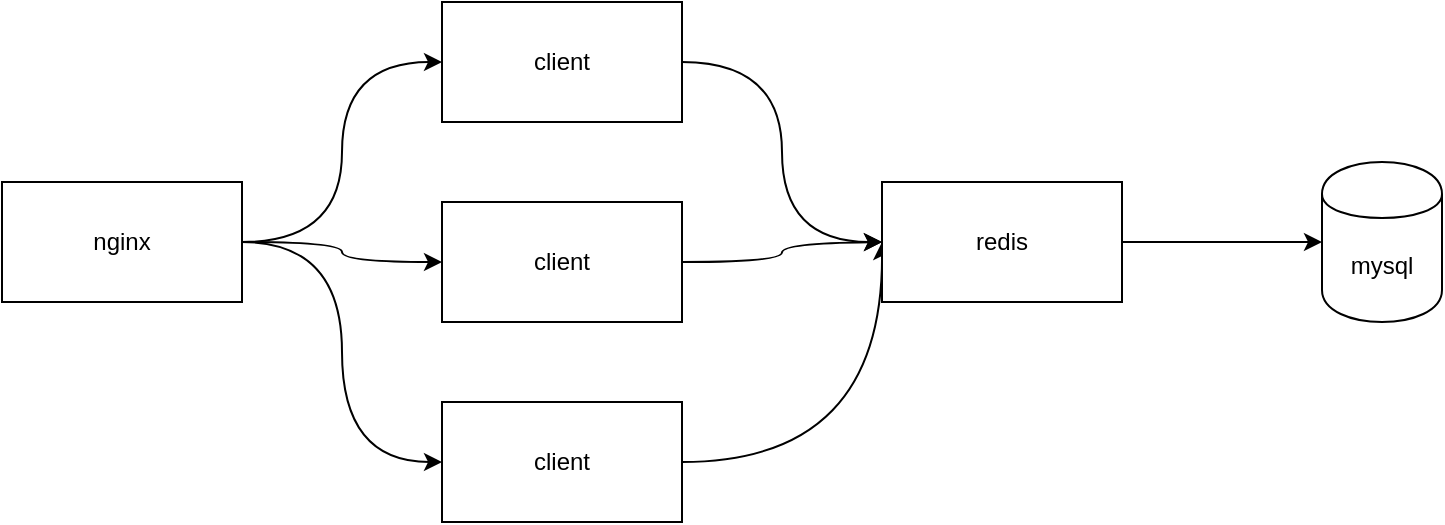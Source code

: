 <mxfile version="13.1.9" type="github">
  <diagram id="v7iasCWG5b2bh9b5eLx4" name="第 1 页">
    <mxGraphModel dx="782" dy="436" grid="1" gridSize="10" guides="1" tooltips="1" connect="1" arrows="1" fold="1" page="1" pageScale="1" pageWidth="827" pageHeight="1169" math="0" shadow="0">
      <root>
        <mxCell id="0" />
        <mxCell id="1" parent="0" />
        <mxCell id="hOVbIYyu7XAATZJOKMKY-10" style="edgeStyle=orthogonalEdgeStyle;curved=1;orthogonalLoop=1;jettySize=auto;html=1;exitX=1;exitY=0.5;exitDx=0;exitDy=0;entryX=0;entryY=0.5;entryDx=0;entryDy=0;" edge="1" parent="1" source="hOVbIYyu7XAATZJOKMKY-4" target="hOVbIYyu7XAATZJOKMKY-5">
          <mxGeometry relative="1" as="geometry" />
        </mxCell>
        <mxCell id="hOVbIYyu7XAATZJOKMKY-11" style="edgeStyle=orthogonalEdgeStyle;curved=1;orthogonalLoop=1;jettySize=auto;html=1;exitX=1;exitY=0.5;exitDx=0;exitDy=0;" edge="1" parent="1" source="hOVbIYyu7XAATZJOKMKY-4" target="hOVbIYyu7XAATZJOKMKY-6">
          <mxGeometry relative="1" as="geometry" />
        </mxCell>
        <mxCell id="hOVbIYyu7XAATZJOKMKY-12" style="edgeStyle=orthogonalEdgeStyle;curved=1;orthogonalLoop=1;jettySize=auto;html=1;exitX=1;exitY=0.5;exitDx=0;exitDy=0;entryX=0;entryY=0.5;entryDx=0;entryDy=0;" edge="1" parent="1" source="hOVbIYyu7XAATZJOKMKY-4" target="hOVbIYyu7XAATZJOKMKY-7">
          <mxGeometry relative="1" as="geometry" />
        </mxCell>
        <mxCell id="hOVbIYyu7XAATZJOKMKY-4" value="nginx" style="rounded=0;whiteSpace=wrap;html=1;" vertex="1" parent="1">
          <mxGeometry x="50" y="110" width="120" height="60" as="geometry" />
        </mxCell>
        <mxCell id="hOVbIYyu7XAATZJOKMKY-13" style="edgeStyle=orthogonalEdgeStyle;curved=1;orthogonalLoop=1;jettySize=auto;html=1;exitX=1;exitY=0.5;exitDx=0;exitDy=0;entryX=0;entryY=0.5;entryDx=0;entryDy=0;" edge="1" parent="1" source="hOVbIYyu7XAATZJOKMKY-5" target="hOVbIYyu7XAATZJOKMKY-8">
          <mxGeometry relative="1" as="geometry" />
        </mxCell>
        <mxCell id="hOVbIYyu7XAATZJOKMKY-5" value="client" style="rounded=0;whiteSpace=wrap;html=1;" vertex="1" parent="1">
          <mxGeometry x="270" y="20" width="120" height="60" as="geometry" />
        </mxCell>
        <mxCell id="hOVbIYyu7XAATZJOKMKY-14" style="edgeStyle=orthogonalEdgeStyle;curved=1;orthogonalLoop=1;jettySize=auto;html=1;exitX=1;exitY=0.5;exitDx=0;exitDy=0;" edge="1" parent="1" source="hOVbIYyu7XAATZJOKMKY-6">
          <mxGeometry relative="1" as="geometry">
            <mxPoint x="490" y="140" as="targetPoint" />
          </mxGeometry>
        </mxCell>
        <mxCell id="hOVbIYyu7XAATZJOKMKY-6" value="client" style="rounded=0;whiteSpace=wrap;html=1;" vertex="1" parent="1">
          <mxGeometry x="270" y="120" width="120" height="60" as="geometry" />
        </mxCell>
        <mxCell id="hOVbIYyu7XAATZJOKMKY-15" style="edgeStyle=orthogonalEdgeStyle;curved=1;orthogonalLoop=1;jettySize=auto;html=1;exitX=1;exitY=0.5;exitDx=0;exitDy=0;" edge="1" parent="1" source="hOVbIYyu7XAATZJOKMKY-7">
          <mxGeometry relative="1" as="geometry">
            <mxPoint x="490" y="140" as="targetPoint" />
          </mxGeometry>
        </mxCell>
        <mxCell id="hOVbIYyu7XAATZJOKMKY-7" value="client" style="rounded=0;whiteSpace=wrap;html=1;" vertex="1" parent="1">
          <mxGeometry x="270" y="220" width="120" height="60" as="geometry" />
        </mxCell>
        <mxCell id="hOVbIYyu7XAATZJOKMKY-16" style="edgeStyle=orthogonalEdgeStyle;curved=1;orthogonalLoop=1;jettySize=auto;html=1;exitX=1;exitY=0.5;exitDx=0;exitDy=0;entryX=0;entryY=0.5;entryDx=0;entryDy=0;" edge="1" parent="1" source="hOVbIYyu7XAATZJOKMKY-8" target="hOVbIYyu7XAATZJOKMKY-9">
          <mxGeometry relative="1" as="geometry" />
        </mxCell>
        <mxCell id="hOVbIYyu7XAATZJOKMKY-8" value="redis" style="rounded=0;whiteSpace=wrap;html=1;" vertex="1" parent="1">
          <mxGeometry x="490" y="110" width="120" height="60" as="geometry" />
        </mxCell>
        <mxCell id="hOVbIYyu7XAATZJOKMKY-9" value="mysql" style="shape=cylinder;whiteSpace=wrap;html=1;boundedLbl=1;backgroundOutline=1;" vertex="1" parent="1">
          <mxGeometry x="710" y="100" width="60" height="80" as="geometry" />
        </mxCell>
      </root>
    </mxGraphModel>
  </diagram>
</mxfile>
